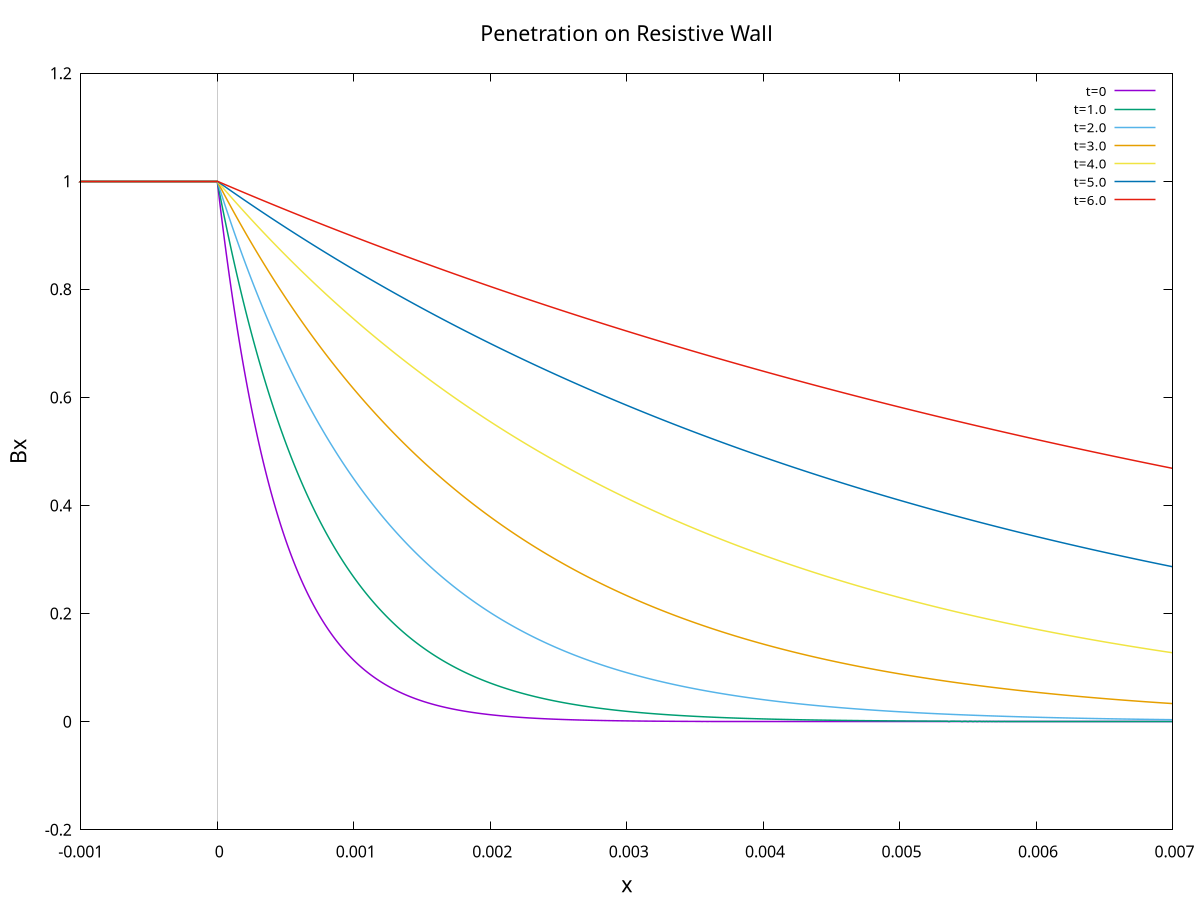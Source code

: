 # 设置输出格式和文件
set terminal pngcairo size 1600,400 enhanced 
set output 'penetration_wall.png'

set title "Penetration on Resistive Wall" font 'Verdana,16'
set xlabel "x" font 'Verdana,16'
set ylabel "Bx" font 'Verdana,16'

set key font 'Verdana,10'

set samples 1000

set xrange[-0.001:0.007]
set yrange[-0.2:1.2]

set arrow from 0,-0.2 to 0,1.2 nohead lc rgb "black" lw 0.1

plot (x < 0 ? 1.0 : exp(-x/4.6e-4)) with lines lw 1.5 title "t=0", (x < 0 ? 1.0 : exp(-x*exp(-1.0/2)/4.6e-4)) with lines lw 1.5 title "t=1.0", (x < 0 ? 1.0 : exp(-x*exp(-2.0/2)/4.6e-4)) with lines lw 1.5 title "t=2.0", (x < 0 ? 1.0 : exp(-x*exp(-3.0/2)/4.6e-4)) with lines lw 1.5 title "t=3.0", (x < 0 ? 1.0 : exp(-x*exp(-4.0/2)/4.6e-4)) with lines lw 1.5 title "t=4.0" , (x < 0 ? 1.0 : exp(-x*exp(-5.0/2)/4.6e-4)) with lines lw 1.5 title "t=5.0", (x < 0 ? 1.0 : exp(-x*exp(-6.0/2)/4.6e-4)) with lines lw 1.5 title "t=6.0"


set output

